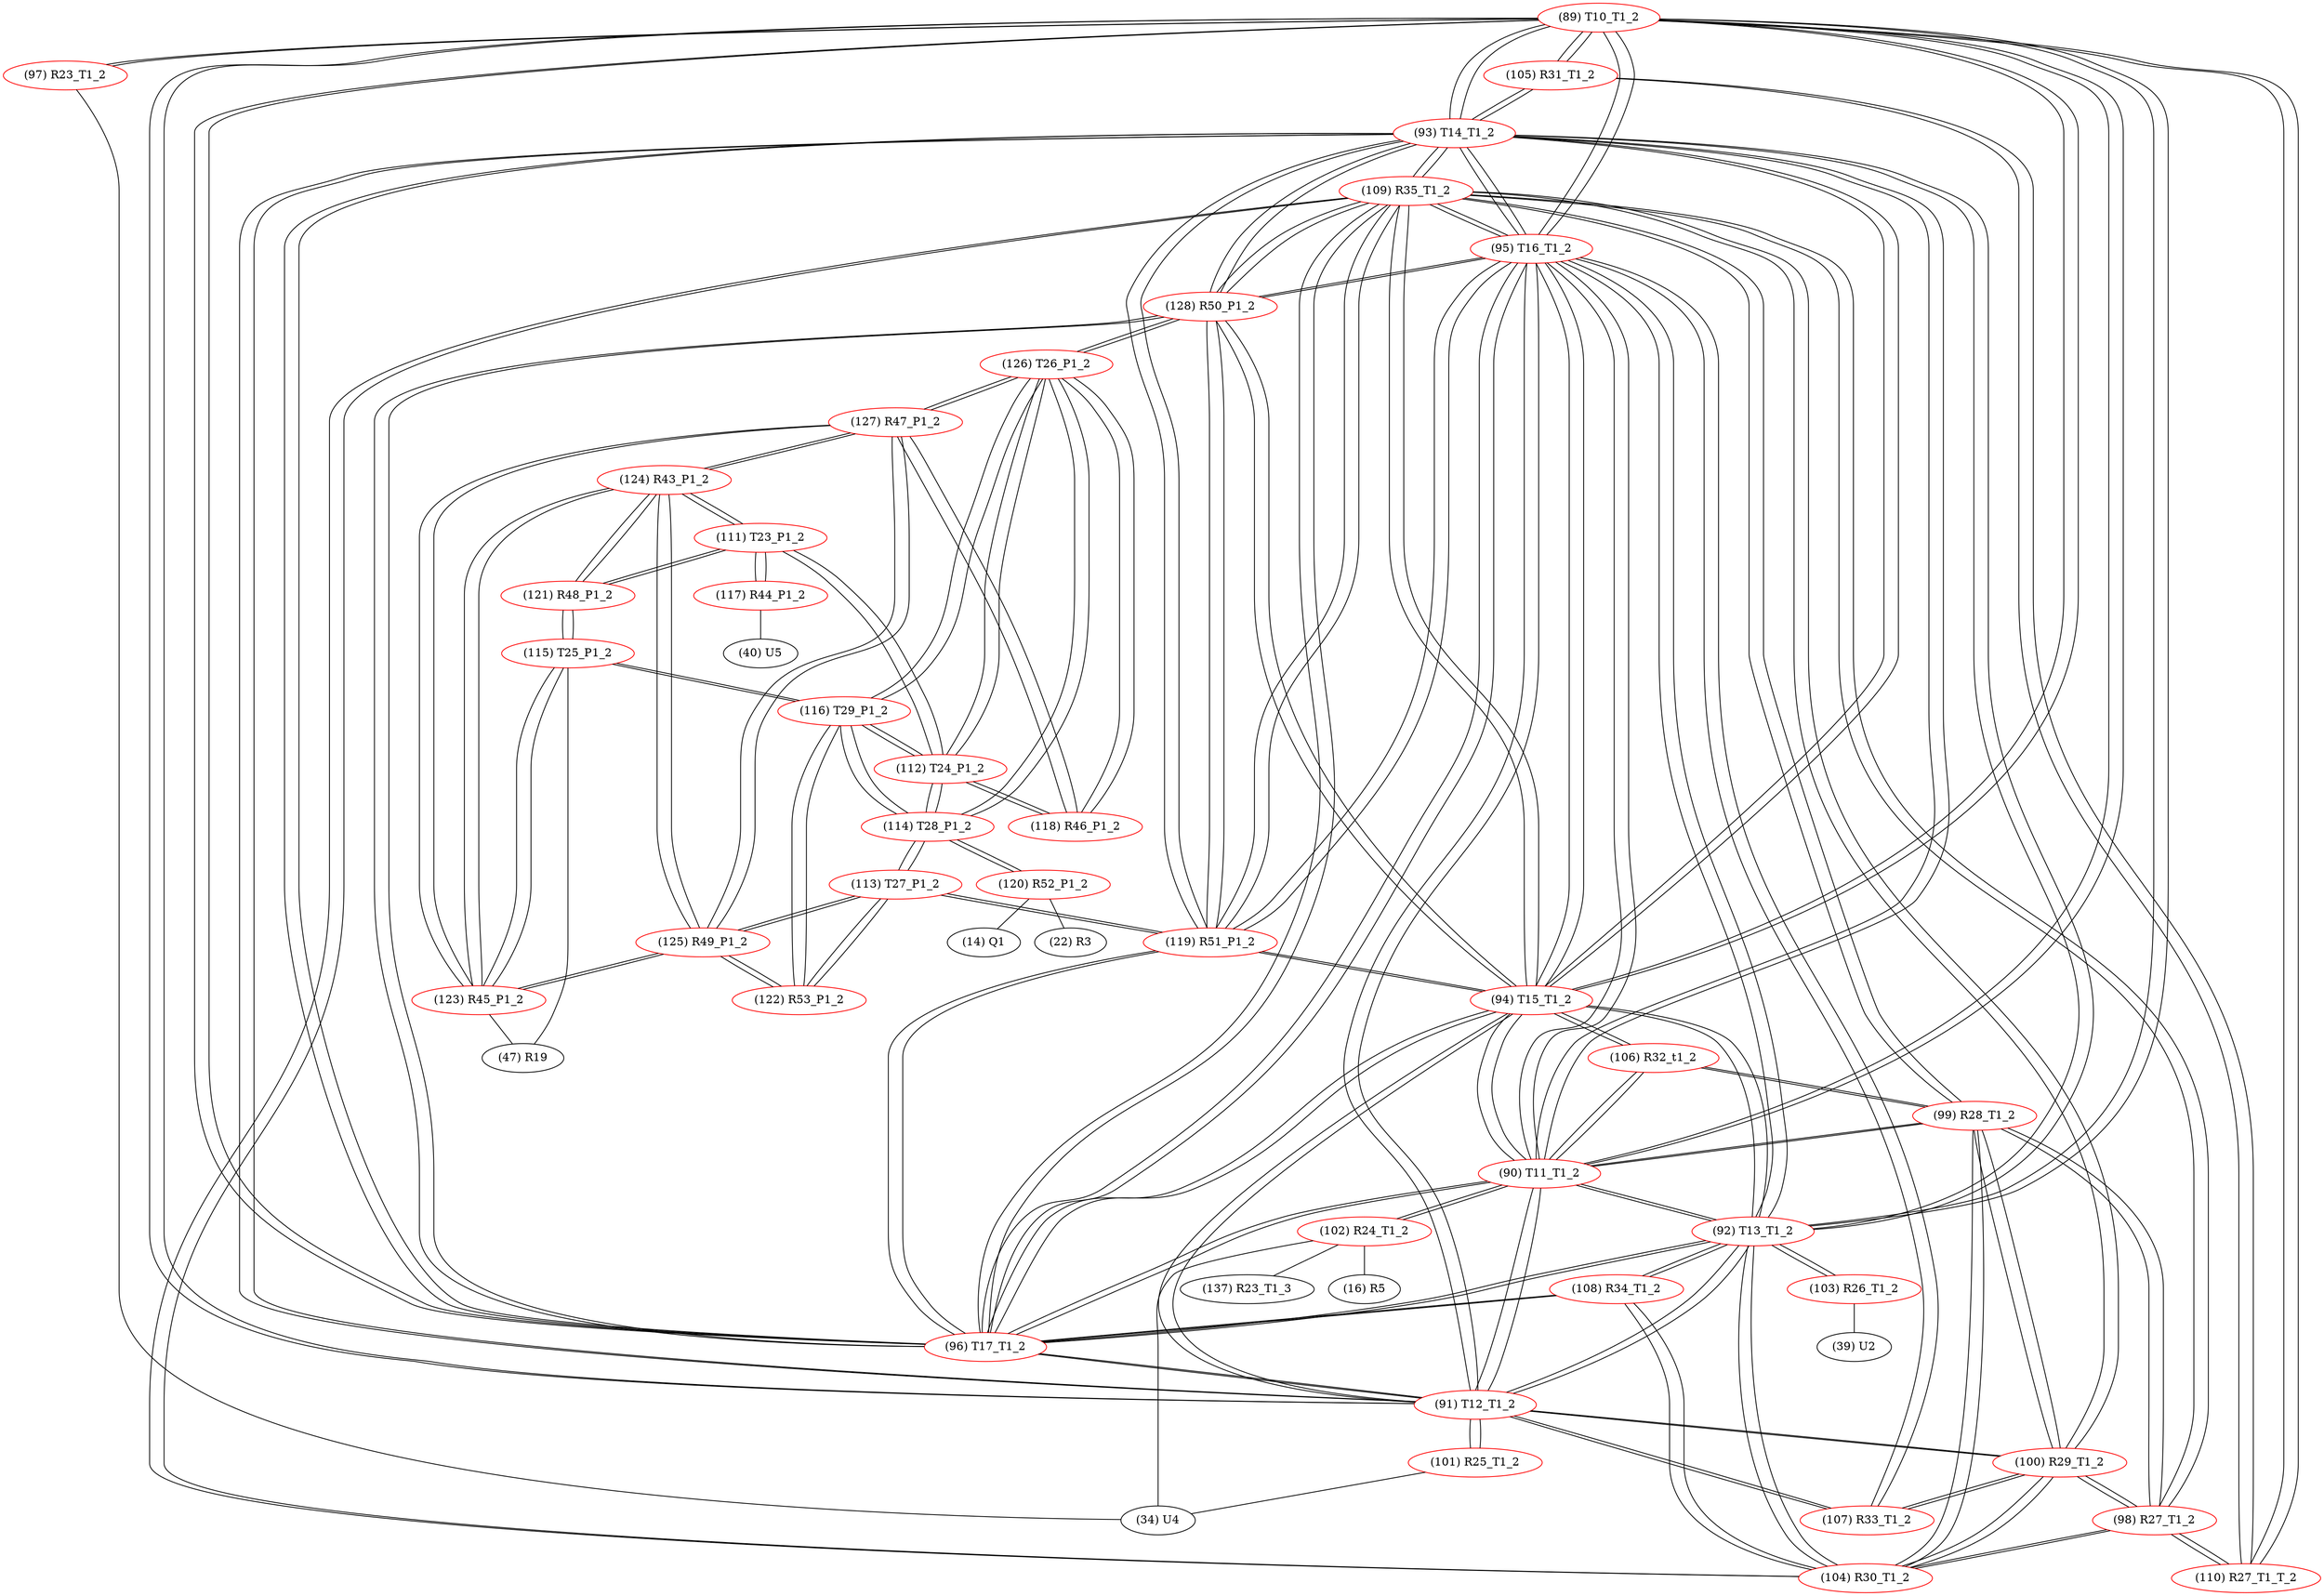 graph {
	89 [label="(89) T10_T1_2" color=red]
	97 [label="(97) R23_T1_2"]
	105 [label="(105) R31_T1_2"]
	110 [label="(110) R27_T1_T_2"]
	95 [label="(95) T16_T1_2"]
	96 [label="(96) T17_T1_2"]
	94 [label="(94) T15_T1_2"]
	91 [label="(91) T12_T1_2"]
	93 [label="(93) T14_T1_2"]
	92 [label="(92) T13_T1_2"]
	90 [label="(90) T11_T1_2"]
	90 [label="(90) T11_T1_2" color=red]
	102 [label="(102) R24_T1_2"]
	99 [label="(99) R28_T1_2"]
	106 [label="(106) R32_t1_2"]
	89 [label="(89) T10_T1_2"]
	95 [label="(95) T16_T1_2"]
	96 [label="(96) T17_T1_2"]
	94 [label="(94) T15_T1_2"]
	91 [label="(91) T12_T1_2"]
	93 [label="(93) T14_T1_2"]
	92 [label="(92) T13_T1_2"]
	91 [label="(91) T12_T1_2" color=red]
	107 [label="(107) R33_T1_2"]
	100 [label="(100) R29_T1_2"]
	101 [label="(101) R25_T1_2"]
	89 [label="(89) T10_T1_2"]
	95 [label="(95) T16_T1_2"]
	96 [label="(96) T17_T1_2"]
	94 [label="(94) T15_T1_2"]
	93 [label="(93) T14_T1_2"]
	92 [label="(92) T13_T1_2"]
	90 [label="(90) T11_T1_2"]
	92 [label="(92) T13_T1_2" color=red]
	104 [label="(104) R30_T1_2"]
	108 [label="(108) R34_T1_2"]
	103 [label="(103) R26_T1_2"]
	89 [label="(89) T10_T1_2"]
	95 [label="(95) T16_T1_2"]
	96 [label="(96) T17_T1_2"]
	94 [label="(94) T15_T1_2"]
	91 [label="(91) T12_T1_2"]
	93 [label="(93) T14_T1_2"]
	90 [label="(90) T11_T1_2"]
	93 [label="(93) T14_T1_2" color=red]
	89 [label="(89) T10_T1_2"]
	95 [label="(95) T16_T1_2"]
	96 [label="(96) T17_T1_2"]
	94 [label="(94) T15_T1_2"]
	91 [label="(91) T12_T1_2"]
	92 [label="(92) T13_T1_2"]
	90 [label="(90) T11_T1_2"]
	105 [label="(105) R31_T1_2"]
	119 [label="(119) R51_P1_2"]
	128 [label="(128) R50_P1_2"]
	109 [label="(109) R35_T1_2"]
	94 [label="(94) T15_T1_2" color=red]
	106 [label="(106) R32_t1_2"]
	89 [label="(89) T10_T1_2"]
	95 [label="(95) T16_T1_2"]
	96 [label="(96) T17_T1_2"]
	91 [label="(91) T12_T1_2"]
	93 [label="(93) T14_T1_2"]
	92 [label="(92) T13_T1_2"]
	90 [label="(90) T11_T1_2"]
	119 [label="(119) R51_P1_2"]
	128 [label="(128) R50_P1_2"]
	109 [label="(109) R35_T1_2"]
	95 [label="(95) T16_T1_2" color=red]
	107 [label="(107) R33_T1_2"]
	89 [label="(89) T10_T1_2"]
	96 [label="(96) T17_T1_2"]
	94 [label="(94) T15_T1_2"]
	91 [label="(91) T12_T1_2"]
	93 [label="(93) T14_T1_2"]
	92 [label="(92) T13_T1_2"]
	90 [label="(90) T11_T1_2"]
	119 [label="(119) R51_P1_2"]
	128 [label="(128) R50_P1_2"]
	109 [label="(109) R35_T1_2"]
	96 [label="(96) T17_T1_2" color=red]
	108 [label="(108) R34_T1_2"]
	89 [label="(89) T10_T1_2"]
	95 [label="(95) T16_T1_2"]
	94 [label="(94) T15_T1_2"]
	91 [label="(91) T12_T1_2"]
	93 [label="(93) T14_T1_2"]
	92 [label="(92) T13_T1_2"]
	90 [label="(90) T11_T1_2"]
	119 [label="(119) R51_P1_2"]
	128 [label="(128) R50_P1_2"]
	109 [label="(109) R35_T1_2"]
	97 [label="(97) R23_T1_2" color=red]
	34 [label="(34) U4"]
	89 [label="(89) T10_T1_2"]
	98 [label="(98) R27_T1_2" color=red]
	104 [label="(104) R30_T1_2"]
	109 [label="(109) R35_T1_2"]
	100 [label="(100) R29_T1_2"]
	99 [label="(99) R28_T1_2"]
	110 [label="(110) R27_T1_T_2"]
	99 [label="(99) R28_T1_2" color=red]
	104 [label="(104) R30_T1_2"]
	109 [label="(109) R35_T1_2"]
	100 [label="(100) R29_T1_2"]
	98 [label="(98) R27_T1_2"]
	90 [label="(90) T11_T1_2"]
	106 [label="(106) R32_t1_2"]
	100 [label="(100) R29_T1_2" color=red]
	104 [label="(104) R30_T1_2"]
	109 [label="(109) R35_T1_2"]
	99 [label="(99) R28_T1_2"]
	98 [label="(98) R27_T1_2"]
	107 [label="(107) R33_T1_2"]
	91 [label="(91) T12_T1_2"]
	101 [label="(101) R25_T1_2" color=red]
	34 [label="(34) U4"]
	91 [label="(91) T12_T1_2"]
	102 [label="(102) R24_T1_2" color=red]
	34 [label="(34) U4"]
	16 [label="(16) R5"]
	137 [label="(137) R23_T1_3"]
	90 [label="(90) T11_T1_2"]
	103 [label="(103) R26_T1_2" color=red]
	39 [label="(39) U2"]
	92 [label="(92) T13_T1_2"]
	104 [label="(104) R30_T1_2" color=red]
	109 [label="(109) R35_T1_2"]
	100 [label="(100) R29_T1_2"]
	99 [label="(99) R28_T1_2"]
	98 [label="(98) R27_T1_2"]
	108 [label="(108) R34_T1_2"]
	92 [label="(92) T13_T1_2"]
	105 [label="(105) R31_T1_2" color=red]
	89 [label="(89) T10_T1_2"]
	110 [label="(110) R27_T1_T_2"]
	93 [label="(93) T14_T1_2"]
	106 [label="(106) R32_t1_2" color=red]
	94 [label="(94) T15_T1_2"]
	90 [label="(90) T11_T1_2"]
	99 [label="(99) R28_T1_2"]
	107 [label="(107) R33_T1_2" color=red]
	95 [label="(95) T16_T1_2"]
	100 [label="(100) R29_T1_2"]
	91 [label="(91) T12_T1_2"]
	108 [label="(108) R34_T1_2" color=red]
	96 [label="(96) T17_T1_2"]
	104 [label="(104) R30_T1_2"]
	92 [label="(92) T13_T1_2"]
	109 [label="(109) R35_T1_2" color=red]
	104 [label="(104) R30_T1_2"]
	100 [label="(100) R29_T1_2"]
	99 [label="(99) R28_T1_2"]
	98 [label="(98) R27_T1_2"]
	119 [label="(119) R51_P1_2"]
	128 [label="(128) R50_P1_2"]
	96 [label="(96) T17_T1_2"]
	95 [label="(95) T16_T1_2"]
	94 [label="(94) T15_T1_2"]
	93 [label="(93) T14_T1_2"]
	110 [label="(110) R27_T1_T_2" color=red]
	89 [label="(89) T10_T1_2"]
	105 [label="(105) R31_T1_2"]
	98 [label="(98) R27_T1_2"]
	111 [label="(111) T23_P1_2" color=red]
	121 [label="(121) R48_P1_2"]
	124 [label="(124) R43_P1_2"]
	112 [label="(112) T24_P1_2"]
	117 [label="(117) R44_P1_2"]
	112 [label="(112) T24_P1_2" color=red]
	126 [label="(126) T26_P1_2"]
	116 [label="(116) T29_P1_2"]
	114 [label="(114) T28_P1_2"]
	118 [label="(118) R46_P1_2"]
	111 [label="(111) T23_P1_2"]
	113 [label="(113) T27_P1_2" color=red]
	119 [label="(119) R51_P1_2"]
	114 [label="(114) T28_P1_2"]
	122 [label="(122) R53_P1_2"]
	125 [label="(125) R49_P1_2"]
	114 [label="(114) T28_P1_2" color=red]
	126 [label="(126) T26_P1_2"]
	112 [label="(112) T24_P1_2"]
	116 [label="(116) T29_P1_2"]
	120 [label="(120) R52_P1_2"]
	113 [label="(113) T27_P1_2"]
	115 [label="(115) T25_P1_2" color=red]
	116 [label="(116) T29_P1_2"]
	121 [label="(121) R48_P1_2"]
	123 [label="(123) R45_P1_2"]
	47 [label="(47) R19"]
	116 [label="(116) T29_P1_2" color=red]
	126 [label="(126) T26_P1_2"]
	112 [label="(112) T24_P1_2"]
	114 [label="(114) T28_P1_2"]
	115 [label="(115) T25_P1_2"]
	122 [label="(122) R53_P1_2"]
	117 [label="(117) R44_P1_2" color=red]
	40 [label="(40) U5"]
	111 [label="(111) T23_P1_2"]
	118 [label="(118) R46_P1_2" color=red]
	126 [label="(126) T26_P1_2"]
	127 [label="(127) R47_P1_2"]
	112 [label="(112) T24_P1_2"]
	119 [label="(119) R51_P1_2" color=red]
	113 [label="(113) T27_P1_2"]
	128 [label="(128) R50_P1_2"]
	96 [label="(96) T17_T1_2"]
	109 [label="(109) R35_T1_2"]
	95 [label="(95) T16_T1_2"]
	94 [label="(94) T15_T1_2"]
	93 [label="(93) T14_T1_2"]
	120 [label="(120) R52_P1_2" color=red]
	22 [label="(22) R3"]
	14 [label="(14) Q1"]
	114 [label="(114) T28_P1_2"]
	121 [label="(121) R48_P1_2" color=red]
	115 [label="(115) T25_P1_2"]
	111 [label="(111) T23_P1_2"]
	124 [label="(124) R43_P1_2"]
	122 [label="(122) R53_P1_2" color=red]
	116 [label="(116) T29_P1_2"]
	113 [label="(113) T27_P1_2"]
	125 [label="(125) R49_P1_2"]
	123 [label="(123) R45_P1_2" color=red]
	127 [label="(127) R47_P1_2"]
	124 [label="(124) R43_P1_2"]
	125 [label="(125) R49_P1_2"]
	115 [label="(115) T25_P1_2"]
	47 [label="(47) R19"]
	124 [label="(124) R43_P1_2" color=red]
	121 [label="(121) R48_P1_2"]
	111 [label="(111) T23_P1_2"]
	127 [label="(127) R47_P1_2"]
	123 [label="(123) R45_P1_2"]
	125 [label="(125) R49_P1_2"]
	125 [label="(125) R49_P1_2" color=red]
	127 [label="(127) R47_P1_2"]
	123 [label="(123) R45_P1_2"]
	124 [label="(124) R43_P1_2"]
	113 [label="(113) T27_P1_2"]
	122 [label="(122) R53_P1_2"]
	126 [label="(126) T26_P1_2" color=red]
	128 [label="(128) R50_P1_2"]
	112 [label="(112) T24_P1_2"]
	116 [label="(116) T29_P1_2"]
	114 [label="(114) T28_P1_2"]
	118 [label="(118) R46_P1_2"]
	127 [label="(127) R47_P1_2"]
	127 [label="(127) R47_P1_2" color=red]
	123 [label="(123) R45_P1_2"]
	124 [label="(124) R43_P1_2"]
	125 [label="(125) R49_P1_2"]
	126 [label="(126) T26_P1_2"]
	118 [label="(118) R46_P1_2"]
	128 [label="(128) R50_P1_2" color=red]
	126 [label="(126) T26_P1_2"]
	119 [label="(119) R51_P1_2"]
	96 [label="(96) T17_T1_2"]
	109 [label="(109) R35_T1_2"]
	95 [label="(95) T16_T1_2"]
	94 [label="(94) T15_T1_2"]
	93 [label="(93) T14_T1_2"]
	89 -- 97
	89 -- 105
	89 -- 110
	89 -- 95
	89 -- 96
	89 -- 94
	89 -- 91
	89 -- 93
	89 -- 92
	89 -- 90
	90 -- 102
	90 -- 99
	90 -- 106
	90 -- 89
	90 -- 95
	90 -- 96
	90 -- 94
	90 -- 91
	90 -- 93
	90 -- 92
	91 -- 107
	91 -- 100
	91 -- 101
	91 -- 89
	91 -- 95
	91 -- 96
	91 -- 94
	91 -- 93
	91 -- 92
	91 -- 90
	92 -- 104
	92 -- 108
	92 -- 103
	92 -- 89
	92 -- 95
	92 -- 96
	92 -- 94
	92 -- 91
	92 -- 93
	92 -- 90
	93 -- 89
	93 -- 95
	93 -- 96
	93 -- 94
	93 -- 91
	93 -- 92
	93 -- 90
	93 -- 105
	93 -- 119
	93 -- 128
	93 -- 109
	94 -- 106
	94 -- 89
	94 -- 95
	94 -- 96
	94 -- 91
	94 -- 93
	94 -- 92
	94 -- 90
	94 -- 119
	94 -- 128
	94 -- 109
	95 -- 107
	95 -- 89
	95 -- 96
	95 -- 94
	95 -- 91
	95 -- 93
	95 -- 92
	95 -- 90
	95 -- 119
	95 -- 128
	95 -- 109
	96 -- 108
	96 -- 89
	96 -- 95
	96 -- 94
	96 -- 91
	96 -- 93
	96 -- 92
	96 -- 90
	96 -- 119
	96 -- 128
	96 -- 109
	97 -- 34
	97 -- 89
	98 -- 104
	98 -- 109
	98 -- 100
	98 -- 99
	98 -- 110
	99 -- 104
	99 -- 109
	99 -- 100
	99 -- 98
	99 -- 90
	99 -- 106
	100 -- 104
	100 -- 109
	100 -- 99
	100 -- 98
	100 -- 107
	100 -- 91
	101 -- 34
	101 -- 91
	102 -- 34
	102 -- 16
	102 -- 137
	102 -- 90
	103 -- 39
	103 -- 92
	104 -- 109
	104 -- 100
	104 -- 99
	104 -- 98
	104 -- 108
	104 -- 92
	105 -- 89
	105 -- 110
	105 -- 93
	106 -- 94
	106 -- 90
	106 -- 99
	107 -- 95
	107 -- 100
	107 -- 91
	108 -- 96
	108 -- 104
	108 -- 92
	109 -- 104
	109 -- 100
	109 -- 99
	109 -- 98
	109 -- 119
	109 -- 128
	109 -- 96
	109 -- 95
	109 -- 94
	109 -- 93
	110 -- 89
	110 -- 105
	110 -- 98
	111 -- 121
	111 -- 124
	111 -- 112
	111 -- 117
	112 -- 126
	112 -- 116
	112 -- 114
	112 -- 118
	112 -- 111
	113 -- 119
	113 -- 114
	113 -- 122
	113 -- 125
	114 -- 126
	114 -- 112
	114 -- 116
	114 -- 120
	114 -- 113
	115 -- 116
	115 -- 121
	115 -- 123
	115 -- 47
	116 -- 126
	116 -- 112
	116 -- 114
	116 -- 115
	116 -- 122
	117 -- 40
	117 -- 111
	118 -- 126
	118 -- 127
	118 -- 112
	119 -- 113
	119 -- 128
	119 -- 96
	119 -- 109
	119 -- 95
	119 -- 94
	119 -- 93
	120 -- 22
	120 -- 14
	120 -- 114
	121 -- 115
	121 -- 111
	121 -- 124
	122 -- 116
	122 -- 113
	122 -- 125
	123 -- 127
	123 -- 124
	123 -- 125
	123 -- 115
	123 -- 47
	124 -- 121
	124 -- 111
	124 -- 127
	124 -- 123
	124 -- 125
	125 -- 127
	125 -- 123
	125 -- 124
	125 -- 113
	125 -- 122
	126 -- 128
	126 -- 112
	126 -- 116
	126 -- 114
	126 -- 118
	126 -- 127
	127 -- 123
	127 -- 124
	127 -- 125
	127 -- 126
	127 -- 118
	128 -- 126
	128 -- 119
	128 -- 96
	128 -- 109
	128 -- 95
	128 -- 94
	128 -- 93
}